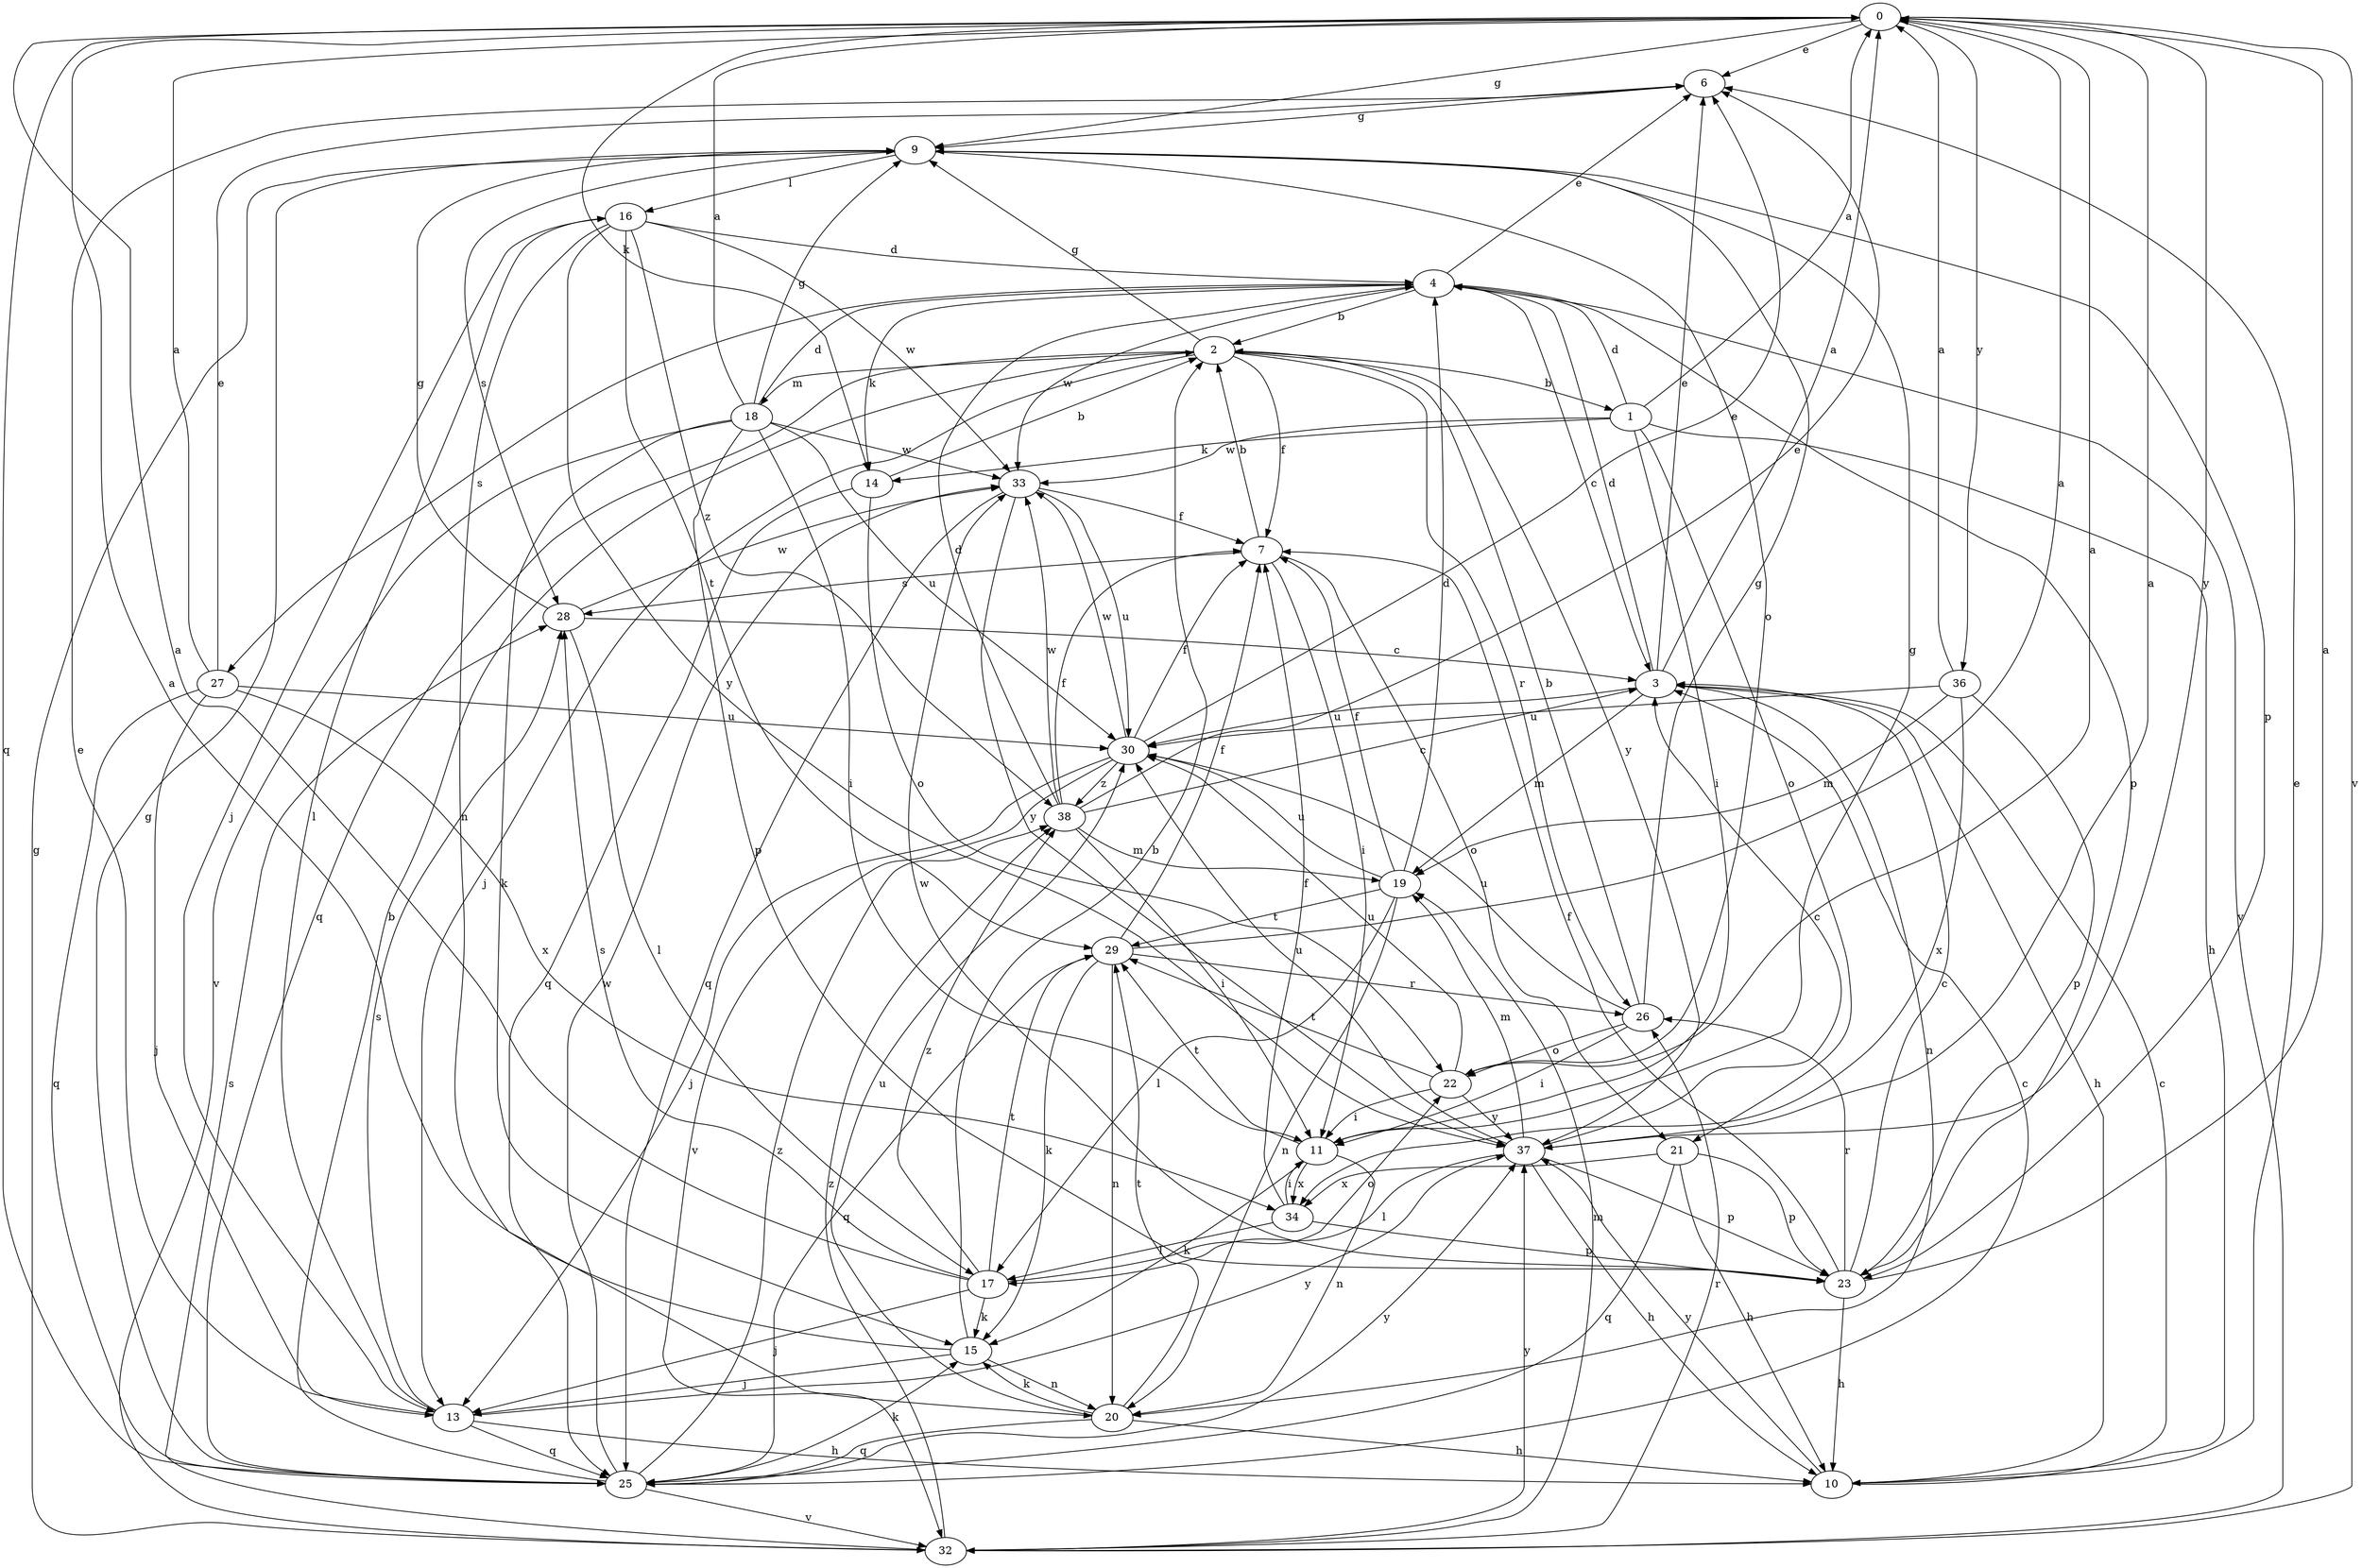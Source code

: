 strict digraph  {
0;
1;
2;
3;
4;
6;
7;
9;
10;
11;
13;
14;
15;
16;
17;
18;
19;
20;
21;
22;
23;
25;
26;
27;
28;
29;
30;
32;
33;
34;
36;
37;
38;
0 -> 6  [label=e];
0 -> 9  [label=g];
0 -> 14  [label=k];
0 -> 25  [label=q];
0 -> 32  [label=v];
0 -> 36  [label=y];
0 -> 37  [label=y];
1 -> 0  [label=a];
1 -> 4  [label=d];
1 -> 10  [label=h];
1 -> 11  [label=i];
1 -> 14  [label=k];
1 -> 21  [label=o];
1 -> 33  [label=w];
2 -> 1  [label=b];
2 -> 7  [label=f];
2 -> 9  [label=g];
2 -> 13  [label=j];
2 -> 18  [label=m];
2 -> 25  [label=q];
2 -> 26  [label=r];
2 -> 37  [label=y];
3 -> 0  [label=a];
3 -> 4  [label=d];
3 -> 6  [label=e];
3 -> 10  [label=h];
3 -> 19  [label=m];
3 -> 20  [label=n];
3 -> 30  [label=u];
4 -> 2  [label=b];
4 -> 3  [label=c];
4 -> 6  [label=e];
4 -> 14  [label=k];
4 -> 23  [label=p];
4 -> 27  [label=s];
4 -> 32  [label=v];
4 -> 33  [label=w];
6 -> 9  [label=g];
7 -> 2  [label=b];
7 -> 11  [label=i];
7 -> 21  [label=o];
7 -> 28  [label=s];
9 -> 16  [label=l];
9 -> 22  [label=o];
9 -> 23  [label=p];
9 -> 28  [label=s];
10 -> 3  [label=c];
10 -> 6  [label=e];
10 -> 37  [label=y];
11 -> 9  [label=g];
11 -> 15  [label=k];
11 -> 20  [label=n];
11 -> 29  [label=t];
11 -> 34  [label=x];
13 -> 6  [label=e];
13 -> 10  [label=h];
13 -> 16  [label=l];
13 -> 25  [label=q];
13 -> 28  [label=s];
13 -> 37  [label=y];
14 -> 2  [label=b];
14 -> 22  [label=o];
14 -> 25  [label=q];
15 -> 0  [label=a];
15 -> 2  [label=b];
15 -> 13  [label=j];
15 -> 20  [label=n];
16 -> 4  [label=d];
16 -> 13  [label=j];
16 -> 20  [label=n];
16 -> 29  [label=t];
16 -> 33  [label=w];
16 -> 37  [label=y];
16 -> 38  [label=z];
17 -> 0  [label=a];
17 -> 13  [label=j];
17 -> 15  [label=k];
17 -> 22  [label=o];
17 -> 28  [label=s];
17 -> 29  [label=t];
17 -> 38  [label=z];
18 -> 0  [label=a];
18 -> 4  [label=d];
18 -> 9  [label=g];
18 -> 11  [label=i];
18 -> 15  [label=k];
18 -> 23  [label=p];
18 -> 30  [label=u];
18 -> 32  [label=v];
18 -> 33  [label=w];
19 -> 4  [label=d];
19 -> 7  [label=f];
19 -> 17  [label=l];
19 -> 20  [label=n];
19 -> 29  [label=t];
19 -> 30  [label=u];
20 -> 10  [label=h];
20 -> 15  [label=k];
20 -> 25  [label=q];
20 -> 29  [label=t];
20 -> 30  [label=u];
21 -> 10  [label=h];
21 -> 23  [label=p];
21 -> 25  [label=q];
21 -> 34  [label=x];
22 -> 0  [label=a];
22 -> 11  [label=i];
22 -> 29  [label=t];
22 -> 30  [label=u];
22 -> 37  [label=y];
23 -> 0  [label=a];
23 -> 3  [label=c];
23 -> 7  [label=f];
23 -> 10  [label=h];
23 -> 26  [label=r];
23 -> 33  [label=w];
25 -> 2  [label=b];
25 -> 3  [label=c];
25 -> 9  [label=g];
25 -> 15  [label=k];
25 -> 32  [label=v];
25 -> 33  [label=w];
25 -> 37  [label=y];
25 -> 38  [label=z];
26 -> 2  [label=b];
26 -> 9  [label=g];
26 -> 11  [label=i];
26 -> 22  [label=o];
26 -> 30  [label=u];
27 -> 0  [label=a];
27 -> 6  [label=e];
27 -> 13  [label=j];
27 -> 25  [label=q];
27 -> 30  [label=u];
27 -> 34  [label=x];
28 -> 3  [label=c];
28 -> 9  [label=g];
28 -> 17  [label=l];
28 -> 33  [label=w];
29 -> 0  [label=a];
29 -> 7  [label=f];
29 -> 15  [label=k];
29 -> 20  [label=n];
29 -> 25  [label=q];
29 -> 26  [label=r];
30 -> 6  [label=e];
30 -> 7  [label=f];
30 -> 13  [label=j];
30 -> 32  [label=v];
30 -> 33  [label=w];
30 -> 38  [label=z];
32 -> 9  [label=g];
32 -> 19  [label=m];
32 -> 26  [label=r];
32 -> 28  [label=s];
32 -> 37  [label=y];
32 -> 38  [label=z];
33 -> 7  [label=f];
33 -> 25  [label=q];
33 -> 30  [label=u];
33 -> 37  [label=y];
34 -> 7  [label=f];
34 -> 11  [label=i];
34 -> 17  [label=l];
34 -> 23  [label=p];
36 -> 0  [label=a];
36 -> 19  [label=m];
36 -> 23  [label=p];
36 -> 30  [label=u];
36 -> 34  [label=x];
37 -> 0  [label=a];
37 -> 3  [label=c];
37 -> 10  [label=h];
37 -> 17  [label=l];
37 -> 19  [label=m];
37 -> 23  [label=p];
37 -> 30  [label=u];
38 -> 3  [label=c];
38 -> 4  [label=d];
38 -> 6  [label=e];
38 -> 7  [label=f];
38 -> 11  [label=i];
38 -> 19  [label=m];
38 -> 33  [label=w];
}
